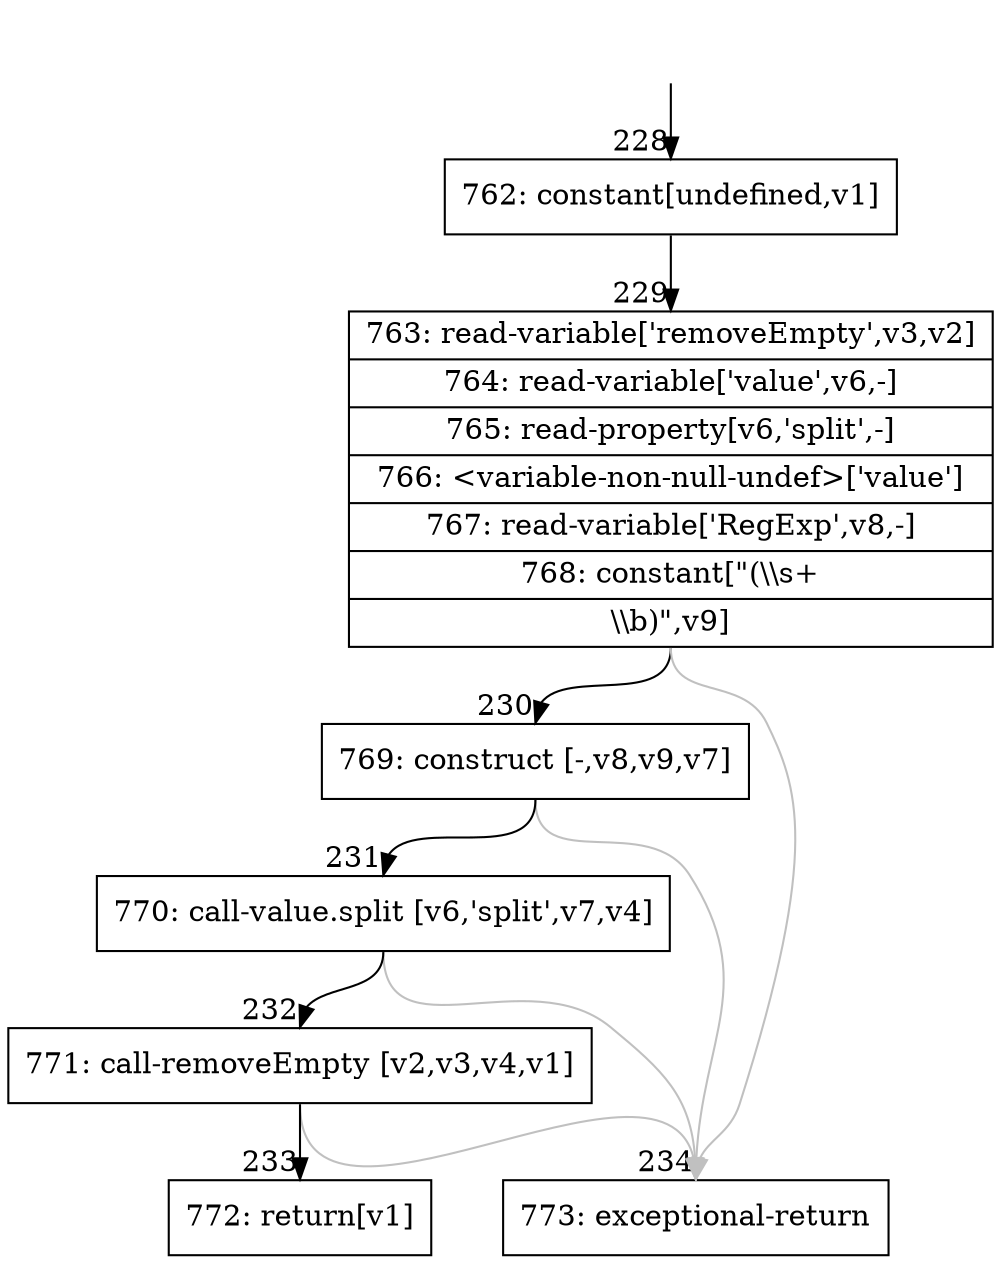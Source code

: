 digraph {
rankdir="TD"
BB_entry22[shape=none,label=""];
BB_entry22 -> BB228 [tailport=s, headport=n, headlabel="    228"]
BB228 [shape=record label="{762: constant[undefined,v1]}" ] 
BB228 -> BB229 [tailport=s, headport=n, headlabel="      229"]
BB229 [shape=record label="{763: read-variable['removeEmpty',v3,v2]|764: read-variable['value',v6,-]|765: read-property[v6,'split',-]|766: \<variable-non-null-undef\>['value']|767: read-variable['RegExp',v8,-]|768: constant[\"(\\\\s+|\\\\b)\",v9]}" ] 
BB229 -> BB230 [tailport=s, headport=n, headlabel="      230"]
BB229 -> BB234 [tailport=s, headport=n, color=gray, headlabel="      234"]
BB230 [shape=record label="{769: construct [-,v8,v9,v7]}" ] 
BB230 -> BB231 [tailport=s, headport=n, headlabel="      231"]
BB230 -> BB234 [tailport=s, headport=n, color=gray]
BB231 [shape=record label="{770: call-value.split [v6,'split',v7,v4]}" ] 
BB231 -> BB232 [tailport=s, headport=n, headlabel="      232"]
BB231 -> BB234 [tailport=s, headport=n, color=gray]
BB232 [shape=record label="{771: call-removeEmpty [v2,v3,v4,v1]}" ] 
BB232 -> BB233 [tailport=s, headport=n, headlabel="      233"]
BB232 -> BB234 [tailport=s, headport=n, color=gray]
BB233 [shape=record label="{772: return[v1]}" ] 
BB234 [shape=record label="{773: exceptional-return}" ] 
//#$~ 216
}
